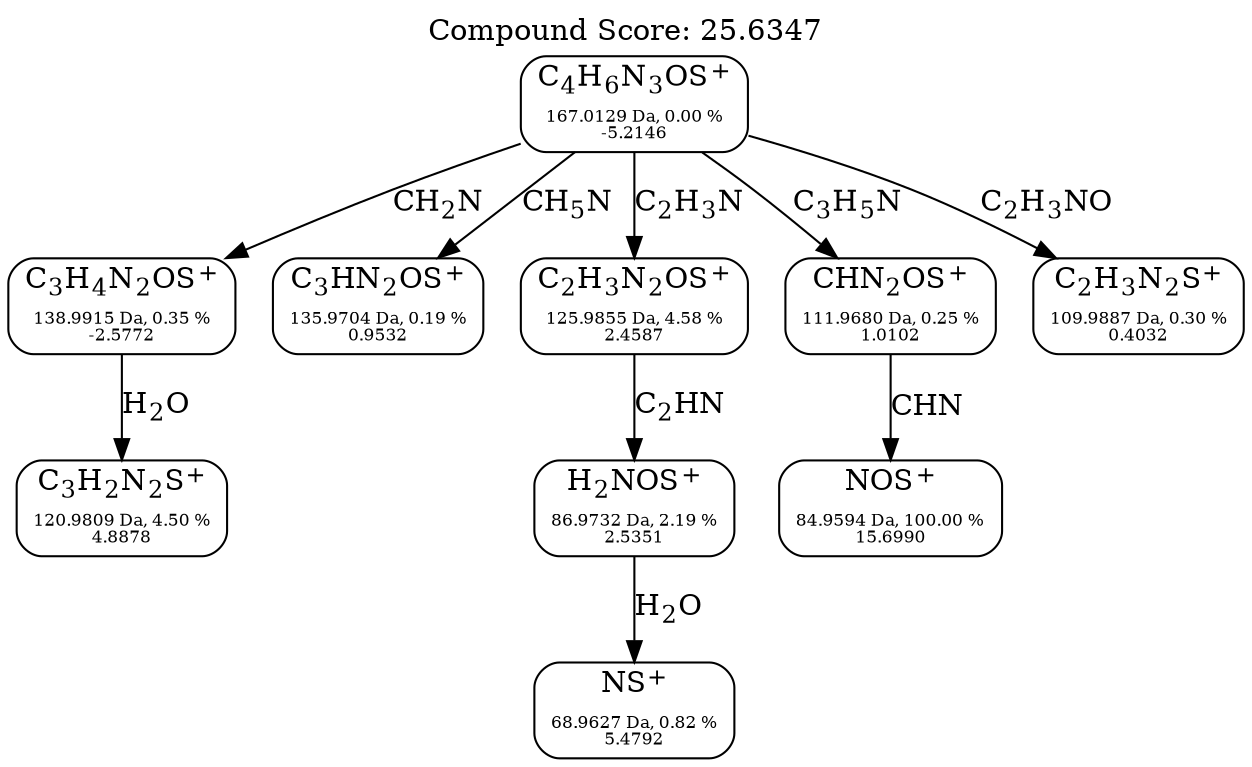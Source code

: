 strict digraph {
	node [shape=rect,style=rounded];
	labelloc="t";
	label="Compound Score: 25.6347";
	C4H6N3NaOS [label=<C<SUB>4</SUB>H<SUB>6</SUB>N<SUB>3</SUB>OS<SUP>+</SUP><FONT POINT-SIZE="8"><BR /> <BR />167.0129 Da, 0.00 %<BR />-5.2146</FONT>>];
	C3H4N2NaOS [label=<C<SUB>3</SUB>H<SUB>4</SUB>N<SUB>2</SUB>OS<SUP>+</SUP><FONT POINT-SIZE="8"><BR /> <BR />138.9915 Da, 0.35 %<BR />-2.5772</FONT>>];
	C3HN2NaOS [label=<C<SUB>3</SUB>HN<SUB>2</SUB>OS<SUP>+</SUP><FONT POINT-SIZE="8"><BR /> <BR />135.9704 Da, 0.19 %<BR />0.9532</FONT>>];
	C2H3N2NaOS [label=<C<SUB>2</SUB>H<SUB>3</SUB>N<SUB>2</SUB>OS<SUP>+</SUP><FONT POINT-SIZE="8"><BR /> <BR />125.9855 Da, 4.58 %<BR />2.4587</FONT>>];
	C3H2N2NaS [label=<C<SUB>3</SUB>H<SUB>2</SUB>N<SUB>2</SUB>S<SUP>+</SUP><FONT POINT-SIZE="8"><BR /> <BR />120.9809 Da, 4.50 %<BR />4.8878</FONT>>];
	CHN2NaOS [label=<CHN<SUB>2</SUB>OS<SUP>+</SUP><FONT POINT-SIZE="8"><BR /> <BR />111.9680 Da, 0.25 %<BR />1.0102</FONT>>];
	C2H3N2NaS [label=<C<SUB>2</SUB>H<SUB>3</SUB>N<SUB>2</SUB>S<SUP>+</SUP><FONT POINT-SIZE="8"><BR /> <BR />109.9887 Da, 0.30 %<BR />0.4032</FONT>>];
	H2NNaOS [label=<H<SUB>2</SUB>NOS<SUP>+</SUP><FONT POINT-SIZE="8"><BR /> <BR />86.9732 Da, 2.19 %<BR />2.5351</FONT>>];
	NNaOS [label=<NOS<SUP>+</SUP><FONT POINT-SIZE="8"><BR /> <BR />84.9594 Da, 100.00 %<BR />15.6990</FONT>>];
	NNaS [label=<NS<SUP>+</SUP><FONT POINT-SIZE="8"><BR /> <BR />68.9627 Da, 0.82 %<BR />5.4792</FONT>>];

	C4H6N3NaOS -> C3H4N2NaOS [label=<CH<SUB>2</SUB>N>];
	C4H6N3NaOS -> C3HN2NaOS [label=<CH<SUB>5</SUB>N>];
	C4H6N3NaOS -> C2H3N2NaOS [label=<C<SUB>2</SUB>H<SUB>3</SUB>N>];
	C3H4N2NaOS -> C3H2N2NaS [label=<H<SUB>2</SUB>O>];
	C4H6N3NaOS -> CHN2NaOS [label=<C<SUB>3</SUB>H<SUB>5</SUB>N>];
	C4H6N3NaOS -> C2H3N2NaS [label=<C<SUB>2</SUB>H<SUB>3</SUB>NO>];
	C2H3N2NaOS -> H2NNaOS [label=<C<SUB>2</SUB>HN>];
	CHN2NaOS -> NNaOS [label=<CHN>];
	H2NNaOS -> NNaS [label=<H<SUB>2</SUB>O>];
}